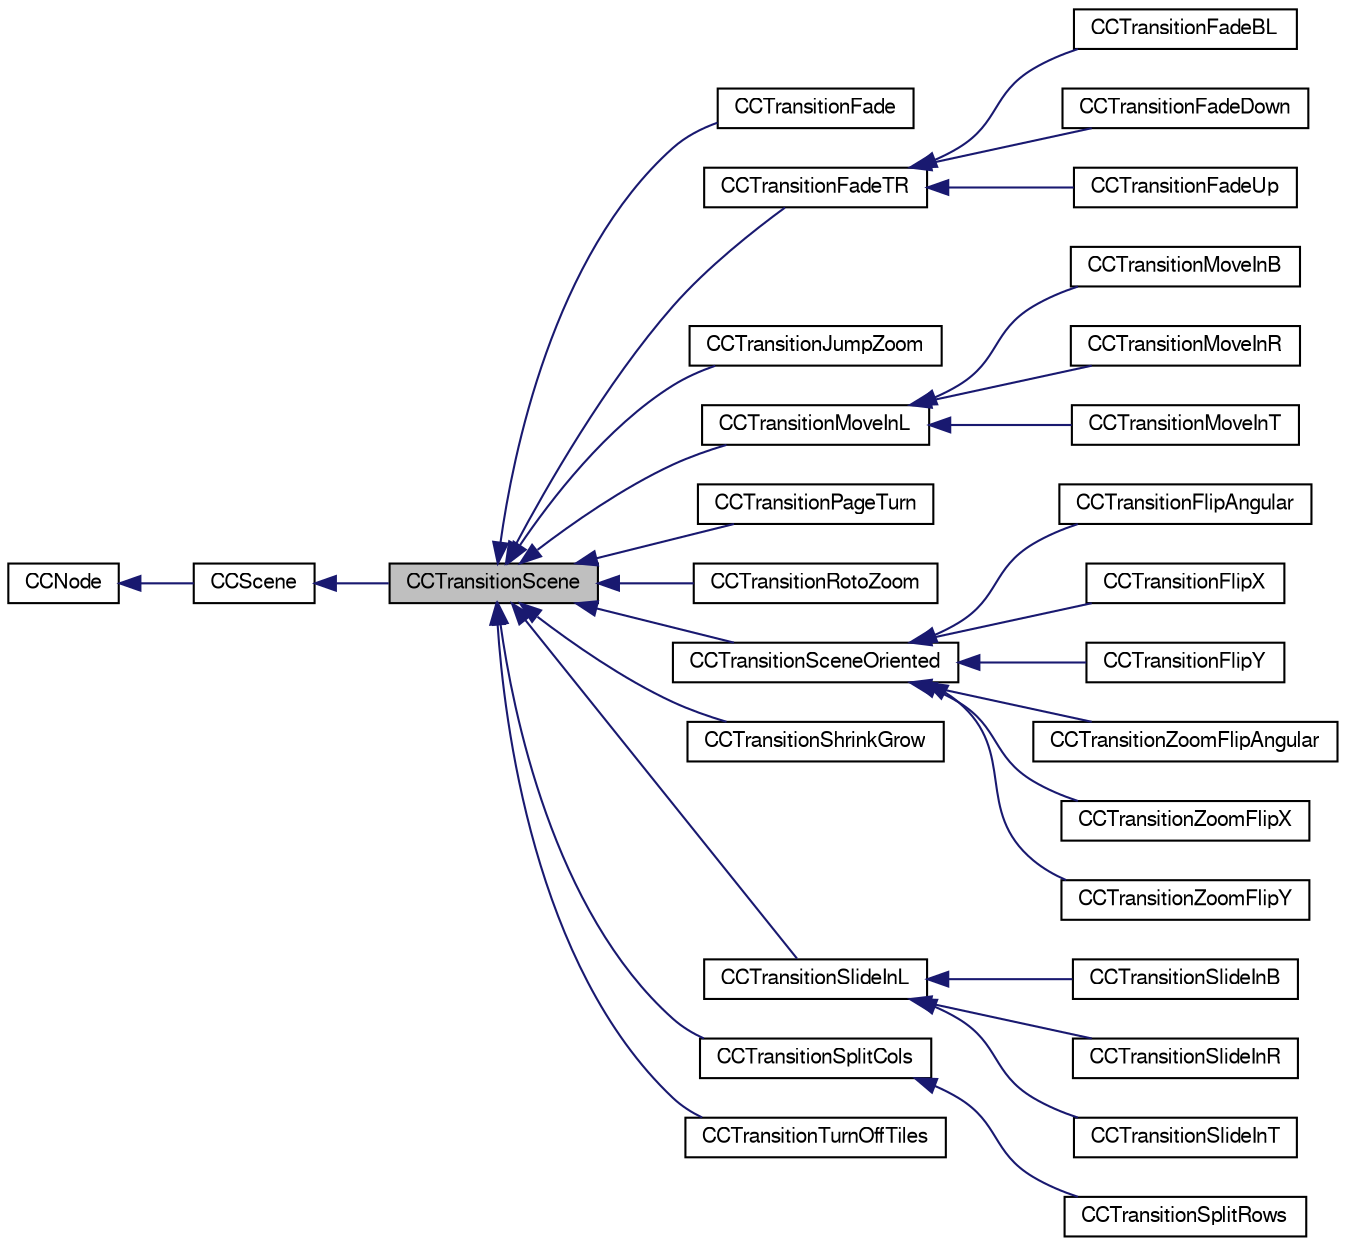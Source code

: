 digraph G
{
  bgcolor="transparent";
  edge [fontname="FreeSans",fontsize="10",labelfontname="FreeSans",labelfontsize="10"];
  node [fontname="FreeSans",fontsize="10",shape=record];
  rankdir="LR";
  Node1 [label="CCTransitionScene",height=0.2,width=0.4,color="black", fillcolor="grey75", style="filled" fontcolor="black"];
  Node2 -> Node1 [dir="back",color="midnightblue",fontsize="10",style="solid",fontname="FreeSans"];
  Node2 [label="CCScene",height=0.2,width=0.4,color="black",URL="$interface_c_c_scene.html"];
  Node3 -> Node2 [dir="back",color="midnightblue",fontsize="10",style="solid",fontname="FreeSans"];
  Node3 [label="CCNode",height=0.2,width=0.4,color="black",URL="$interface_c_c_node.html"];
  Node1 -> Node4 [dir="back",color="midnightblue",fontsize="10",style="solid",fontname="FreeSans"];
  Node4 [label="CCTransitionFade",height=0.2,width=0.4,color="black",URL="$interface_c_c_transition_fade.html"];
  Node1 -> Node5 [dir="back",color="midnightblue",fontsize="10",style="solid",fontname="FreeSans"];
  Node5 [label="CCTransitionFadeTR",height=0.2,width=0.4,color="black",URL="$interface_c_c_transition_fade_t_r.html"];
  Node5 -> Node6 [dir="back",color="midnightblue",fontsize="10",style="solid",fontname="FreeSans"];
  Node6 [label="CCTransitionFadeBL",height=0.2,width=0.4,color="black",URL="$interface_c_c_transition_fade_b_l.html"];
  Node5 -> Node7 [dir="back",color="midnightblue",fontsize="10",style="solid",fontname="FreeSans"];
  Node7 [label="CCTransitionFadeDown",height=0.2,width=0.4,color="black",URL="$interface_c_c_transition_fade_down.html"];
  Node5 -> Node8 [dir="back",color="midnightblue",fontsize="10",style="solid",fontname="FreeSans"];
  Node8 [label="CCTransitionFadeUp",height=0.2,width=0.4,color="black",URL="$interface_c_c_transition_fade_up.html"];
  Node1 -> Node9 [dir="back",color="midnightblue",fontsize="10",style="solid",fontname="FreeSans"];
  Node9 [label="CCTransitionJumpZoom",height=0.2,width=0.4,color="black",URL="$interface_c_c_transition_jump_zoom.html"];
  Node1 -> Node10 [dir="back",color="midnightblue",fontsize="10",style="solid",fontname="FreeSans"];
  Node10 [label="CCTransitionMoveInL",height=0.2,width=0.4,color="black",URL="$interface_c_c_transition_move_in_l.html"];
  Node10 -> Node11 [dir="back",color="midnightblue",fontsize="10",style="solid",fontname="FreeSans"];
  Node11 [label="CCTransitionMoveInB",height=0.2,width=0.4,color="black",URL="$interface_c_c_transition_move_in_b.html"];
  Node10 -> Node12 [dir="back",color="midnightblue",fontsize="10",style="solid",fontname="FreeSans"];
  Node12 [label="CCTransitionMoveInR",height=0.2,width=0.4,color="black",URL="$interface_c_c_transition_move_in_r.html"];
  Node10 -> Node13 [dir="back",color="midnightblue",fontsize="10",style="solid",fontname="FreeSans"];
  Node13 [label="CCTransitionMoveInT",height=0.2,width=0.4,color="black",URL="$interface_c_c_transition_move_in_t.html"];
  Node1 -> Node14 [dir="back",color="midnightblue",fontsize="10",style="solid",fontname="FreeSans"];
  Node14 [label="CCTransitionPageTurn",height=0.2,width=0.4,color="black",URL="$interface_c_c_transition_page_turn.html"];
  Node1 -> Node15 [dir="back",color="midnightblue",fontsize="10",style="solid",fontname="FreeSans"];
  Node15 [label="CCTransitionRotoZoom",height=0.2,width=0.4,color="black",URL="$interface_c_c_transition_roto_zoom.html"];
  Node1 -> Node16 [dir="back",color="midnightblue",fontsize="10",style="solid",fontname="FreeSans"];
  Node16 [label="CCTransitionSceneOriented",height=0.2,width=0.4,color="black",URL="$interface_c_c_transition_scene_oriented.html"];
  Node16 -> Node17 [dir="back",color="midnightblue",fontsize="10",style="solid",fontname="FreeSans"];
  Node17 [label="CCTransitionFlipAngular",height=0.2,width=0.4,color="black",URL="$interface_c_c_transition_flip_angular.html"];
  Node16 -> Node18 [dir="back",color="midnightblue",fontsize="10",style="solid",fontname="FreeSans"];
  Node18 [label="CCTransitionFlipX",height=0.2,width=0.4,color="black",URL="$interface_c_c_transition_flip_x.html"];
  Node16 -> Node19 [dir="back",color="midnightblue",fontsize="10",style="solid",fontname="FreeSans"];
  Node19 [label="CCTransitionFlipY",height=0.2,width=0.4,color="black",URL="$interface_c_c_transition_flip_y.html"];
  Node16 -> Node20 [dir="back",color="midnightblue",fontsize="10",style="solid",fontname="FreeSans"];
  Node20 [label="CCTransitionZoomFlipAngular",height=0.2,width=0.4,color="black",URL="$interface_c_c_transition_zoom_flip_angular.html"];
  Node16 -> Node21 [dir="back",color="midnightblue",fontsize="10",style="solid",fontname="FreeSans"];
  Node21 [label="CCTransitionZoomFlipX",height=0.2,width=0.4,color="black",URL="$interface_c_c_transition_zoom_flip_x.html"];
  Node16 -> Node22 [dir="back",color="midnightblue",fontsize="10",style="solid",fontname="FreeSans"];
  Node22 [label="CCTransitionZoomFlipY",height=0.2,width=0.4,color="black",URL="$interface_c_c_transition_zoom_flip_y.html"];
  Node1 -> Node23 [dir="back",color="midnightblue",fontsize="10",style="solid",fontname="FreeSans"];
  Node23 [label="CCTransitionShrinkGrow",height=0.2,width=0.4,color="black",URL="$interface_c_c_transition_shrink_grow.html"];
  Node1 -> Node24 [dir="back",color="midnightblue",fontsize="10",style="solid",fontname="FreeSans"];
  Node24 [label="CCTransitionSlideInL",height=0.2,width=0.4,color="black",URL="$interface_c_c_transition_slide_in_l.html"];
  Node24 -> Node25 [dir="back",color="midnightblue",fontsize="10",style="solid",fontname="FreeSans"];
  Node25 [label="CCTransitionSlideInB",height=0.2,width=0.4,color="black",URL="$interface_c_c_transition_slide_in_b.html"];
  Node24 -> Node26 [dir="back",color="midnightblue",fontsize="10",style="solid",fontname="FreeSans"];
  Node26 [label="CCTransitionSlideInR",height=0.2,width=0.4,color="black",URL="$interface_c_c_transition_slide_in_r.html"];
  Node24 -> Node27 [dir="back",color="midnightblue",fontsize="10",style="solid",fontname="FreeSans"];
  Node27 [label="CCTransitionSlideInT",height=0.2,width=0.4,color="black",URL="$interface_c_c_transition_slide_in_t.html"];
  Node1 -> Node28 [dir="back",color="midnightblue",fontsize="10",style="solid",fontname="FreeSans"];
  Node28 [label="CCTransitionSplitCols",height=0.2,width=0.4,color="black",URL="$interface_c_c_transition_split_cols.html"];
  Node28 -> Node29 [dir="back",color="midnightblue",fontsize="10",style="solid",fontname="FreeSans"];
  Node29 [label="CCTransitionSplitRows",height=0.2,width=0.4,color="black",URL="$interface_c_c_transition_split_rows.html"];
  Node1 -> Node30 [dir="back",color="midnightblue",fontsize="10",style="solid",fontname="FreeSans"];
  Node30 [label="CCTransitionTurnOffTiles",height=0.2,width=0.4,color="black",URL="$interface_c_c_transition_turn_off_tiles.html"];
}
